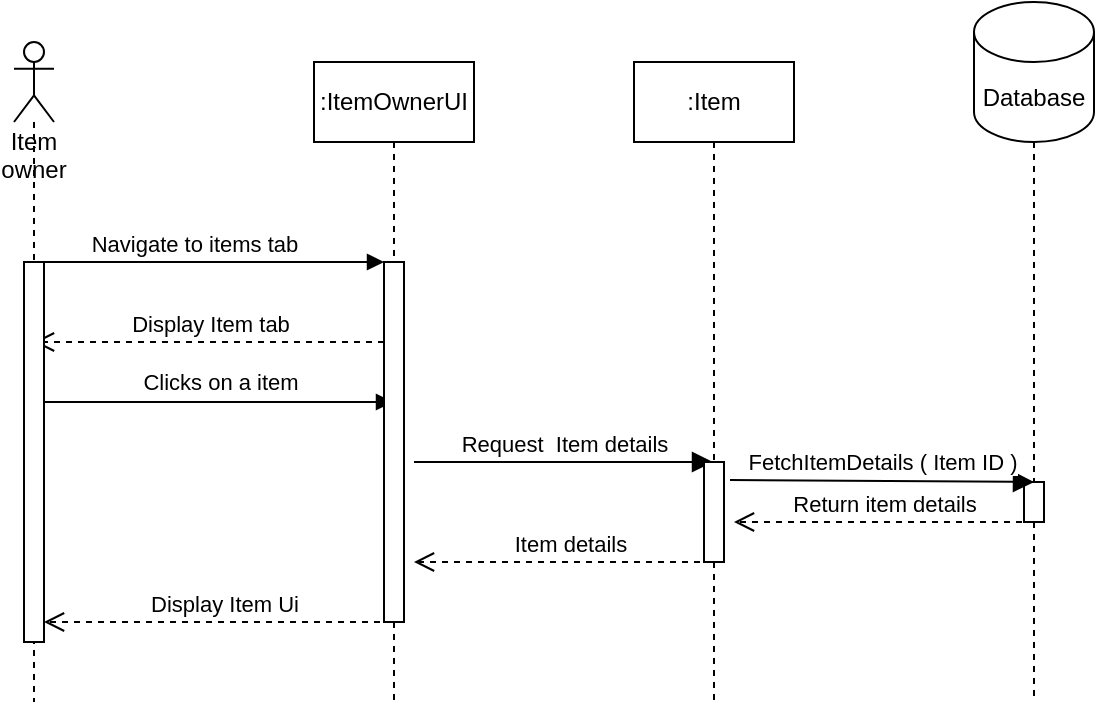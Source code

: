 <mxfile version="20.3.0" type="device"><diagram id="S4tZcan82pkbaV1Ky2YU" name="Page-1"><mxGraphModel dx="868" dy="1614" grid="1" gridSize="10" guides="1" tooltips="1" connect="1" arrows="1" fold="1" page="1" pageScale="1" pageWidth="850" pageHeight="1100" math="0" shadow="0"><root><mxCell id="0"/><mxCell id="1" parent="0"/><mxCell id="-A3qkLBpOBA-NFflJATZ-1" value="Item owner" style="shape=umlLifeline;participant=umlActor;perimeter=lifelinePerimeter;whiteSpace=wrap;html=1;container=1;collapsible=0;recursiveResize=0;verticalAlign=top;spacingTop=36;outlineConnect=0;align=center;" vertex="1" parent="1"><mxGeometry x="160" y="-840" width="20" height="330" as="geometry"/></mxCell><mxCell id="-A3qkLBpOBA-NFflJATZ-2" value=":ItemOwnerUI" style="shape=umlLifeline;perimeter=lifelinePerimeter;whiteSpace=wrap;html=1;container=0;collapsible=0;recursiveResize=0;outlineConnect=0;" vertex="1" parent="1"><mxGeometry x="310" y="-830" width="80" height="320" as="geometry"/></mxCell><mxCell id="-A3qkLBpOBA-NFflJATZ-3" value="Display Item tab" style="html=1;verticalAlign=bottom;endArrow=open;dashed=1;endSize=8;rounded=0;" edge="1" parent="1" source="-A3qkLBpOBA-NFflJATZ-7" target="-A3qkLBpOBA-NFflJATZ-1"><mxGeometry relative="1" as="geometry"><mxPoint x="250" y="-654" as="targetPoint"/><mxPoint x="310" y="-690" as="sourcePoint"/><Array as="points"><mxPoint x="250" y="-690"/></Array></mxGeometry></mxCell><mxCell id="-A3qkLBpOBA-NFflJATZ-4" value="Clicks on a item" style="html=1;verticalAlign=bottom;endArrow=block;rounded=0;" edge="1" parent="1" target="-A3qkLBpOBA-NFflJATZ-2"><mxGeometry x="0.029" y="1" relative="1" as="geometry"><mxPoint x="170" y="-660" as="sourcePoint"/><mxPoint x="315" y="-660" as="targetPoint"/><Array as="points"><mxPoint x="170" y="-660"/></Array><mxPoint as="offset"/></mxGeometry></mxCell><mxCell id="-A3qkLBpOBA-NFflJATZ-5" value="Database" style="shape=cylinder3;whiteSpace=wrap;html=1;boundedLbl=1;backgroundOutline=1;size=15;" vertex="1" parent="1"><mxGeometry x="640" y="-860" width="60" height="70" as="geometry"/></mxCell><mxCell id="-A3qkLBpOBA-NFflJATZ-6" value="" style="edgeStyle=orthogonalEdgeStyle;rounded=0;orthogonalLoop=1;jettySize=auto;html=1;exitX=0.5;exitY=1;exitDx=0;exitDy=0;exitPerimeter=0;endArrow=none;endFill=0;dashed=1;startArrow=none;" edge="1" parent="1" source="-A3qkLBpOBA-NFflJATZ-18"><mxGeometry relative="1" as="geometry"><mxPoint x="670" y="-510" as="targetPoint"/><mxPoint x="670" y="-790.0" as="sourcePoint"/></mxGeometry></mxCell><mxCell id="-A3qkLBpOBA-NFflJATZ-7" value="" style="html=1;points=[];perimeter=orthogonalPerimeter;" vertex="1" parent="1"><mxGeometry x="345" y="-730" width="10" height="180" as="geometry"/></mxCell><mxCell id="-A3qkLBpOBA-NFflJATZ-8" value="Navigate to items tab" style="html=1;verticalAlign=bottom;endArrow=block;entryX=0;entryY=0;rounded=0;endFill=1;" edge="1" parent="1" target="-A3qkLBpOBA-NFflJATZ-7"><mxGeometry x="0.333" relative="1" as="geometry"><mxPoint x="280" y="-730" as="sourcePoint"/><Array as="points"><mxPoint x="170" y="-730"/></Array><mxPoint as="offset"/></mxGeometry></mxCell><mxCell id="-A3qkLBpOBA-NFflJATZ-9" value="Request&amp;nbsp; Item details" style="html=1;verticalAlign=bottom;endArrow=block;endSize=8;rounded=0;endFill=1;" edge="1" parent="1" target="-A3qkLBpOBA-NFflJATZ-11"><mxGeometry relative="1" as="geometry"><mxPoint x="199.929" y="-630" as="targetPoint"/><mxPoint x="360" y="-630" as="sourcePoint"/><Array as="points"><mxPoint x="360" y="-630"/></Array></mxGeometry></mxCell><mxCell id="-A3qkLBpOBA-NFflJATZ-10" value="" style="html=1;points=[];perimeter=orthogonalPerimeter;" vertex="1" parent="1"><mxGeometry x="165" y="-730" width="10" height="190" as="geometry"/></mxCell><mxCell id="-A3qkLBpOBA-NFflJATZ-11" value=":Item" style="shape=umlLifeline;perimeter=lifelinePerimeter;whiteSpace=wrap;html=1;container=1;collapsible=0;recursiveResize=0;outlineConnect=0;" vertex="1" parent="1"><mxGeometry x="470" y="-830" width="80" height="320" as="geometry"/></mxCell><mxCell id="-A3qkLBpOBA-NFflJATZ-12" value="" style="html=1;points=[];perimeter=orthogonalPerimeter;" vertex="1" parent="-A3qkLBpOBA-NFflJATZ-11"><mxGeometry x="35" y="200" width="10" height="50" as="geometry"/></mxCell><mxCell id="-A3qkLBpOBA-NFflJATZ-13" value="Item details" style="html=1;verticalAlign=bottom;endArrow=open;dashed=1;endSize=8;rounded=0;" edge="1" parent="-A3qkLBpOBA-NFflJATZ-11"><mxGeometry relative="1" as="geometry"><mxPoint x="-110" y="250" as="targetPoint"/><mxPoint x="45" y="250" as="sourcePoint"/><Array as="points"><mxPoint x="-50" y="250"/></Array></mxGeometry></mxCell><mxCell id="-A3qkLBpOBA-NFflJATZ-18" value="" style="html=1;points=[];perimeter=orthogonalPerimeter;" vertex="1" parent="1"><mxGeometry x="665" y="-620" width="10" height="20" as="geometry"/></mxCell><mxCell id="-A3qkLBpOBA-NFflJATZ-19" value="" style="edgeStyle=orthogonalEdgeStyle;rounded=0;orthogonalLoop=1;jettySize=auto;html=1;exitX=0.5;exitY=1;exitDx=0;exitDy=0;exitPerimeter=0;endArrow=none;endFill=0;dashed=1;" edge="1" parent="1" source="-A3qkLBpOBA-NFflJATZ-5" target="-A3qkLBpOBA-NFflJATZ-18"><mxGeometry relative="1" as="geometry"><mxPoint x="670" y="-350" as="targetPoint"/><mxPoint x="670" y="-790" as="sourcePoint"/></mxGeometry></mxCell><mxCell id="-A3qkLBpOBA-NFflJATZ-20" value="FetchItemDetails ( Item ID )" style="html=1;verticalAlign=bottom;endArrow=block;endSize=8;rounded=0;endFill=1;exitX=1.3;exitY=0.18;exitDx=0;exitDy=0;exitPerimeter=0;" edge="1" parent="1" source="-A3qkLBpOBA-NFflJATZ-12"><mxGeometry relative="1" as="geometry"><mxPoint x="670" y="-620" as="targetPoint"/><mxPoint x="480" y="-620" as="sourcePoint"/><Array as="points"/></mxGeometry></mxCell><mxCell id="-A3qkLBpOBA-NFflJATZ-21" value="Return item details" style="html=1;verticalAlign=bottom;endArrow=open;dashed=1;endSize=8;rounded=0;" edge="1" parent="1"><mxGeometry relative="1" as="geometry"><mxPoint x="520" y="-600" as="targetPoint"/><mxPoint x="670" y="-600" as="sourcePoint"/><Array as="points"/></mxGeometry></mxCell><mxCell id="-A3qkLBpOBA-NFflJATZ-25" value="Display Item Ui" style="html=1;verticalAlign=bottom;endArrow=open;dashed=1;endSize=8;rounded=0;" edge="1" parent="1" target="-A3qkLBpOBA-NFflJATZ-10"><mxGeometry relative="1" as="geometry"><mxPoint x="190" y="-550" as="targetPoint"/><mxPoint x="355" y="-550" as="sourcePoint"/><Array as="points"><mxPoint x="260" y="-550"/></Array></mxGeometry></mxCell></root></mxGraphModel></diagram></mxfile>